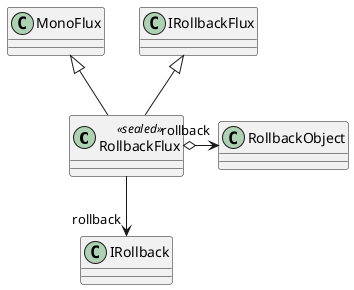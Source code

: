@startuml
class RollbackFlux <<sealed>> {
}
MonoFlux <|-- RollbackFlux
IRollbackFlux <|-- RollbackFlux
RollbackFlux o-> "rollback" RollbackObject
RollbackFlux --> "rollback" IRollback
@enduml
